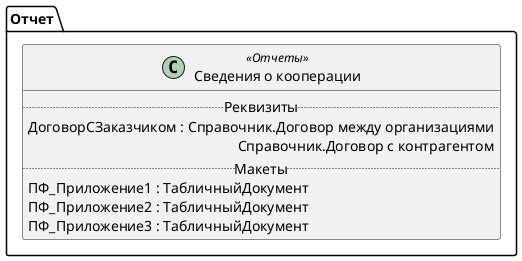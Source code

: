 ﻿@startuml СведенияОКооперации
'!include templates.wsd
'..\include templates.wsd
class Отчет.СведенияОКооперации as "Сведения о кооперации" <<Отчеты>>
{
..Реквизиты..
ДоговорСЗаказчиком : Справочник.Договор между организациями\rСправочник.Договор с контрагентом
..Макеты..
ПФ_Приложение1 : ТабличныйДокумент
ПФ_Приложение2 : ТабличныйДокумент
ПФ_Приложение3 : ТабличныйДокумент
}
@enduml
